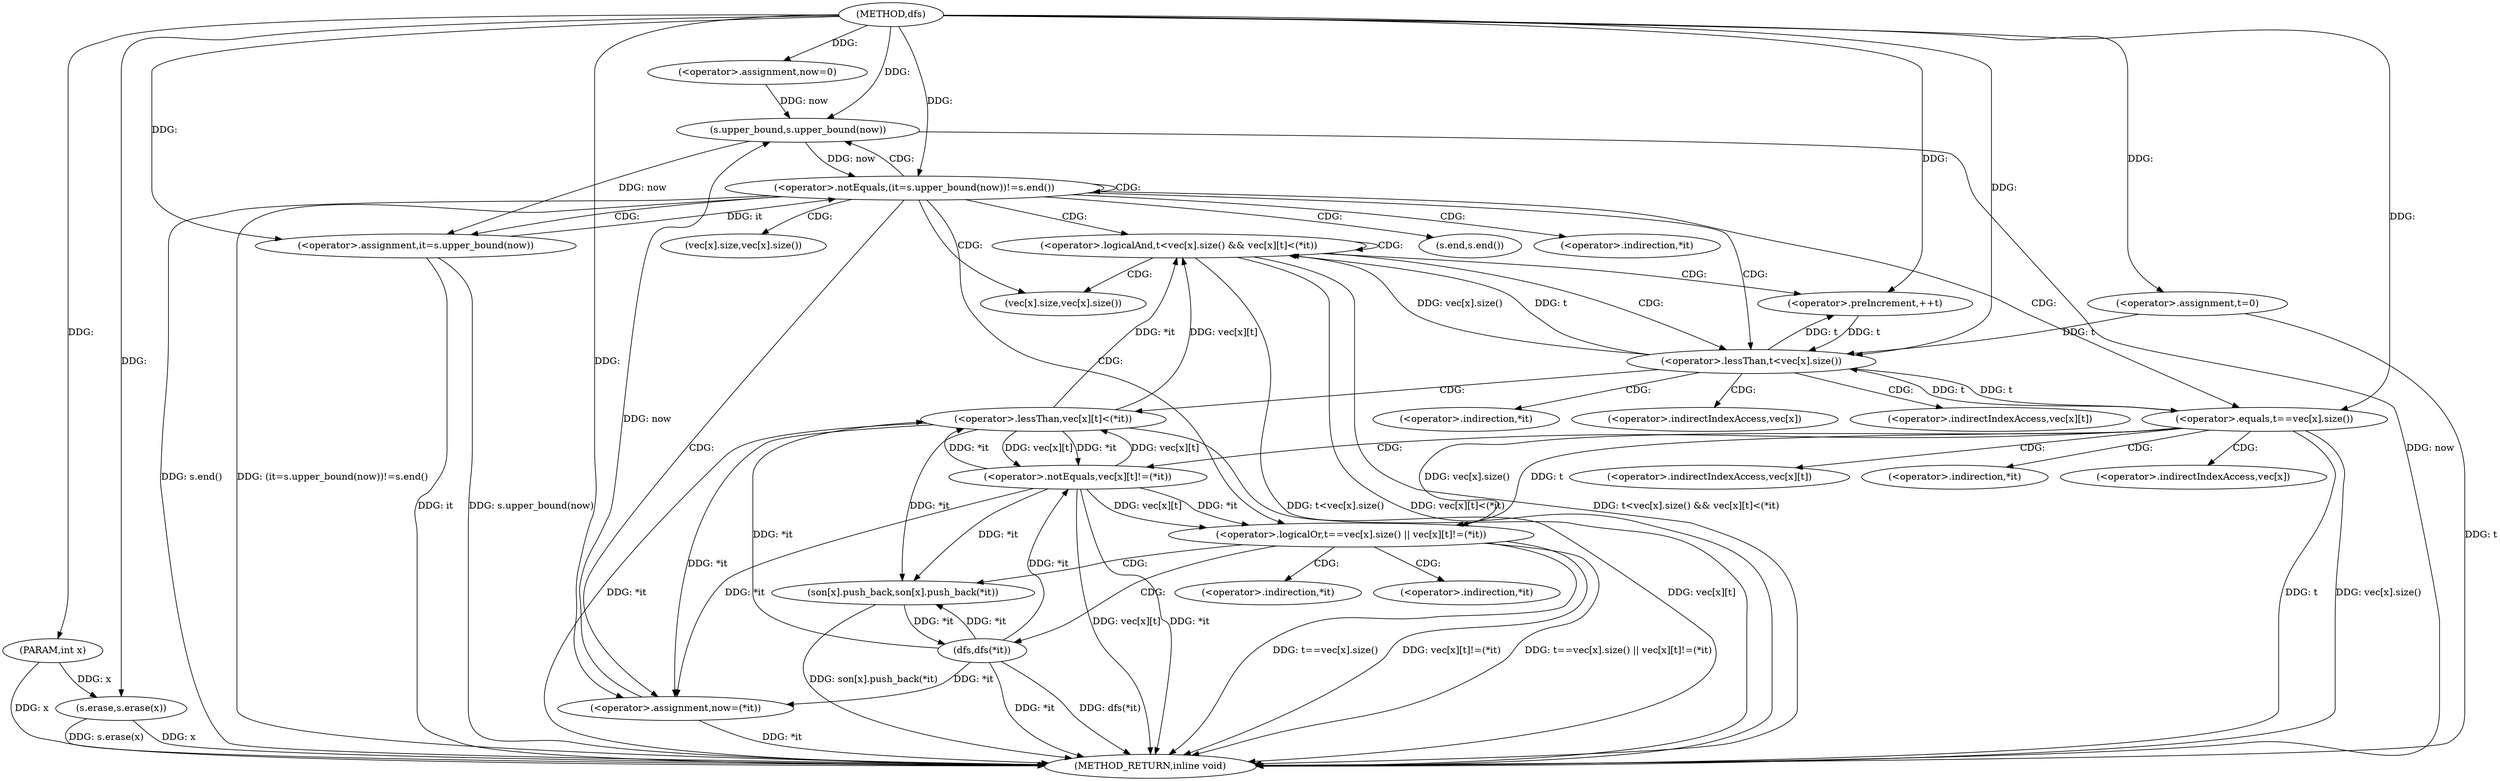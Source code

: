 digraph "dfs" {  
"1000106" [label = "(METHOD,dfs)" ]
"1000167" [label = "(METHOD_RETURN,inline void)" ]
"1000107" [label = "(PARAM,int x)" ]
"1000110" [label = "(<operator>.assignment,now=0)" ]
"1000114" [label = "(<operator>.assignment,t=0)" ]
"1000119" [label = "(s.erase,s.erase(x))" ]
"1000121" [label = "(<operator>.notEquals,(it=s.upper_bound(now))!=s.end())" ]
"1000122" [label = "(<operator>.assignment,it=s.upper_bound(now))" ]
"1000129" [label = "(<operator>.assignment,now=(*it))" ]
"1000133" [label = "(<operator>.logicalAnd,t<vec[x].size() && vec[x][t]<(*it))" ]
"1000145" [label = "(<operator>.preIncrement,++t)" ]
"1000148" [label = "(<operator>.logicalOr,t==vec[x].size() || vec[x][t]!=(*it))" ]
"1000124" [label = "(s.upper_bound,s.upper_bound(now))" ]
"1000161" [label = "(son[x].push_back,son[x].push_back(*it))" ]
"1000164" [label = "(dfs,dfs(*it))" ]
"1000134" [label = "(<operator>.lessThan,t<vec[x].size())" ]
"1000137" [label = "(<operator>.lessThan,vec[x][t]<(*it))" ]
"1000149" [label = "(<operator>.equals,t==vec[x].size())" ]
"1000152" [label = "(<operator>.notEquals,vec[x][t]!=(*it))" ]
"1000126" [label = "(s.end,s.end())" ]
"1000131" [label = "(<operator>.indirection,*it)" ]
"1000136" [label = "(vec[x].size,vec[x].size())" ]
"1000138" [label = "(<operator>.indirectIndexAccess,vec[x][t])" ]
"1000143" [label = "(<operator>.indirection,*it)" ]
"1000151" [label = "(vec[x].size,vec[x].size())" ]
"1000153" [label = "(<operator>.indirectIndexAccess,vec[x][t])" ]
"1000158" [label = "(<operator>.indirection,*it)" ]
"1000162" [label = "(<operator>.indirection,*it)" ]
"1000165" [label = "(<operator>.indirection,*it)" ]
"1000139" [label = "(<operator>.indirectIndexAccess,vec[x])" ]
"1000154" [label = "(<operator>.indirectIndexAccess,vec[x])" ]
  "1000107" -> "1000167"  [ label = "DDG: x"] 
  "1000114" -> "1000167"  [ label = "DDG: t"] 
  "1000119" -> "1000167"  [ label = "DDG: x"] 
  "1000119" -> "1000167"  [ label = "DDG: s.erase(x)"] 
  "1000122" -> "1000167"  [ label = "DDG: it"] 
  "1000124" -> "1000167"  [ label = "DDG: now"] 
  "1000122" -> "1000167"  [ label = "DDG: s.upper_bound(now)"] 
  "1000121" -> "1000167"  [ label = "DDG: s.end()"] 
  "1000121" -> "1000167"  [ label = "DDG: (it=s.upper_bound(now))!=s.end()"] 
  "1000129" -> "1000167"  [ label = "DDG: *it"] 
  "1000133" -> "1000167"  [ label = "DDG: t<vec[x].size()"] 
  "1000137" -> "1000167"  [ label = "DDG: vec[x][t]"] 
  "1000137" -> "1000167"  [ label = "DDG: *it"] 
  "1000133" -> "1000167"  [ label = "DDG: vec[x][t]<(*it)"] 
  "1000133" -> "1000167"  [ label = "DDG: t<vec[x].size() && vec[x][t]<(*it)"] 
  "1000149" -> "1000167"  [ label = "DDG: t"] 
  "1000149" -> "1000167"  [ label = "DDG: vec[x].size()"] 
  "1000148" -> "1000167"  [ label = "DDG: t==vec[x].size()"] 
  "1000152" -> "1000167"  [ label = "DDG: vec[x][t]"] 
  "1000152" -> "1000167"  [ label = "DDG: *it"] 
  "1000148" -> "1000167"  [ label = "DDG: vec[x][t]!=(*it)"] 
  "1000148" -> "1000167"  [ label = "DDG: t==vec[x].size() || vec[x][t]!=(*it)"] 
  "1000161" -> "1000167"  [ label = "DDG: son[x].push_back(*it)"] 
  "1000164" -> "1000167"  [ label = "DDG: *it"] 
  "1000164" -> "1000167"  [ label = "DDG: dfs(*it)"] 
  "1000106" -> "1000107"  [ label = "DDG: "] 
  "1000106" -> "1000110"  [ label = "DDG: "] 
  "1000106" -> "1000114"  [ label = "DDG: "] 
  "1000107" -> "1000119"  [ label = "DDG: x"] 
  "1000106" -> "1000119"  [ label = "DDG: "] 
  "1000122" -> "1000121"  [ label = "DDG: it"] 
  "1000124" -> "1000121"  [ label = "DDG: now"] 
  "1000106" -> "1000121"  [ label = "DDG: "] 
  "1000106" -> "1000122"  [ label = "DDG: "] 
  "1000124" -> "1000122"  [ label = "DDG: now"] 
  "1000137" -> "1000129"  [ label = "DDG: *it"] 
  "1000152" -> "1000129"  [ label = "DDG: *it"] 
  "1000164" -> "1000129"  [ label = "DDG: *it"] 
  "1000110" -> "1000124"  [ label = "DDG: now"] 
  "1000129" -> "1000124"  [ label = "DDG: now"] 
  "1000106" -> "1000124"  [ label = "DDG: "] 
  "1000106" -> "1000129"  [ label = "DDG: "] 
  "1000134" -> "1000133"  [ label = "DDG: vec[x].size()"] 
  "1000134" -> "1000133"  [ label = "DDG: t"] 
  "1000137" -> "1000133"  [ label = "DDG: *it"] 
  "1000137" -> "1000133"  [ label = "DDG: vec[x][t]"] 
  "1000134" -> "1000145"  [ label = "DDG: t"] 
  "1000106" -> "1000145"  [ label = "DDG: "] 
  "1000149" -> "1000148"  [ label = "DDG: vec[x].size()"] 
  "1000149" -> "1000148"  [ label = "DDG: t"] 
  "1000152" -> "1000148"  [ label = "DDG: vec[x][t]"] 
  "1000152" -> "1000148"  [ label = "DDG: *it"] 
  "1000114" -> "1000134"  [ label = "DDG: t"] 
  "1000149" -> "1000134"  [ label = "DDG: t"] 
  "1000145" -> "1000134"  [ label = "DDG: t"] 
  "1000106" -> "1000134"  [ label = "DDG: "] 
  "1000152" -> "1000137"  [ label = "DDG: vec[x][t]"] 
  "1000152" -> "1000137"  [ label = "DDG: *it"] 
  "1000164" -> "1000137"  [ label = "DDG: *it"] 
  "1000134" -> "1000149"  [ label = "DDG: t"] 
  "1000106" -> "1000149"  [ label = "DDG: "] 
  "1000137" -> "1000152"  [ label = "DDG: vec[x][t]"] 
  "1000137" -> "1000152"  [ label = "DDG: *it"] 
  "1000164" -> "1000152"  [ label = "DDG: *it"] 
  "1000137" -> "1000161"  [ label = "DDG: *it"] 
  "1000152" -> "1000161"  [ label = "DDG: *it"] 
  "1000164" -> "1000161"  [ label = "DDG: *it"] 
  "1000161" -> "1000164"  [ label = "DDG: *it"] 
  "1000121" -> "1000121"  [ label = "CDG: "] 
  "1000121" -> "1000131"  [ label = "CDG: "] 
  "1000121" -> "1000126"  [ label = "CDG: "] 
  "1000121" -> "1000129"  [ label = "CDG: "] 
  "1000121" -> "1000124"  [ label = "CDG: "] 
  "1000121" -> "1000151"  [ label = "CDG: "] 
  "1000121" -> "1000148"  [ label = "CDG: "] 
  "1000121" -> "1000133"  [ label = "CDG: "] 
  "1000121" -> "1000136"  [ label = "CDG: "] 
  "1000121" -> "1000149"  [ label = "CDG: "] 
  "1000121" -> "1000134"  [ label = "CDG: "] 
  "1000121" -> "1000122"  [ label = "CDG: "] 
  "1000133" -> "1000145"  [ label = "CDG: "] 
  "1000133" -> "1000133"  [ label = "CDG: "] 
  "1000133" -> "1000136"  [ label = "CDG: "] 
  "1000133" -> "1000134"  [ label = "CDG: "] 
  "1000148" -> "1000164"  [ label = "CDG: "] 
  "1000148" -> "1000161"  [ label = "CDG: "] 
  "1000148" -> "1000162"  [ label = "CDG: "] 
  "1000148" -> "1000165"  [ label = "CDG: "] 
  "1000134" -> "1000143"  [ label = "CDG: "] 
  "1000134" -> "1000137"  [ label = "CDG: "] 
  "1000134" -> "1000139"  [ label = "CDG: "] 
  "1000134" -> "1000138"  [ label = "CDG: "] 
  "1000149" -> "1000153"  [ label = "CDG: "] 
  "1000149" -> "1000158"  [ label = "CDG: "] 
  "1000149" -> "1000154"  [ label = "CDG: "] 
  "1000149" -> "1000152"  [ label = "CDG: "] 
}
